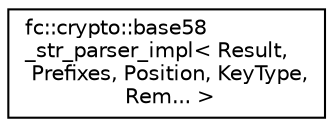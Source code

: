 digraph "Graphical Class Hierarchy"
{
  edge [fontname="Helvetica",fontsize="10",labelfontname="Helvetica",labelfontsize="10"];
  node [fontname="Helvetica",fontsize="10",shape=record];
  rankdir="LR";
  Node0 [label="fc::crypto::base58\l_str_parser_impl\< Result,\l Prefixes, Position, KeyType,\l Rem... \>",height=0.2,width=0.4,color="black", fillcolor="white", style="filled",URL="$structfc_1_1crypto_1_1base58__str__parser__impl_3_01_result_00_01_prefixes_00_01_position_00_01_key_type_00_01_rem_8_8_8_01_4.html"];
}
